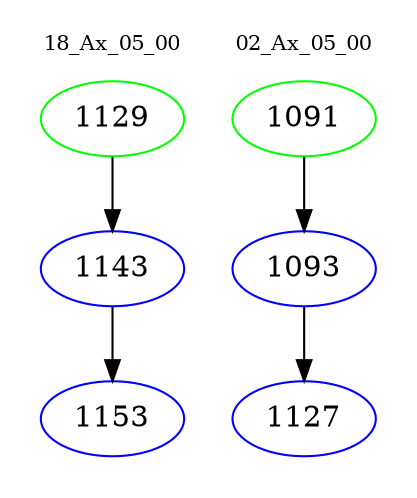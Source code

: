 digraph{
subgraph cluster_0 {
color = white
label = "18_Ax_05_00";
fontsize=10;
T0_1129 [label="1129", color="green"]
T0_1129 -> T0_1143 [color="black"]
T0_1143 [label="1143", color="blue"]
T0_1143 -> T0_1153 [color="black"]
T0_1153 [label="1153", color="blue"]
}
subgraph cluster_1 {
color = white
label = "02_Ax_05_00";
fontsize=10;
T1_1091 [label="1091", color="green"]
T1_1091 -> T1_1093 [color="black"]
T1_1093 [label="1093", color="blue"]
T1_1093 -> T1_1127 [color="black"]
T1_1127 [label="1127", color="blue"]
}
}
